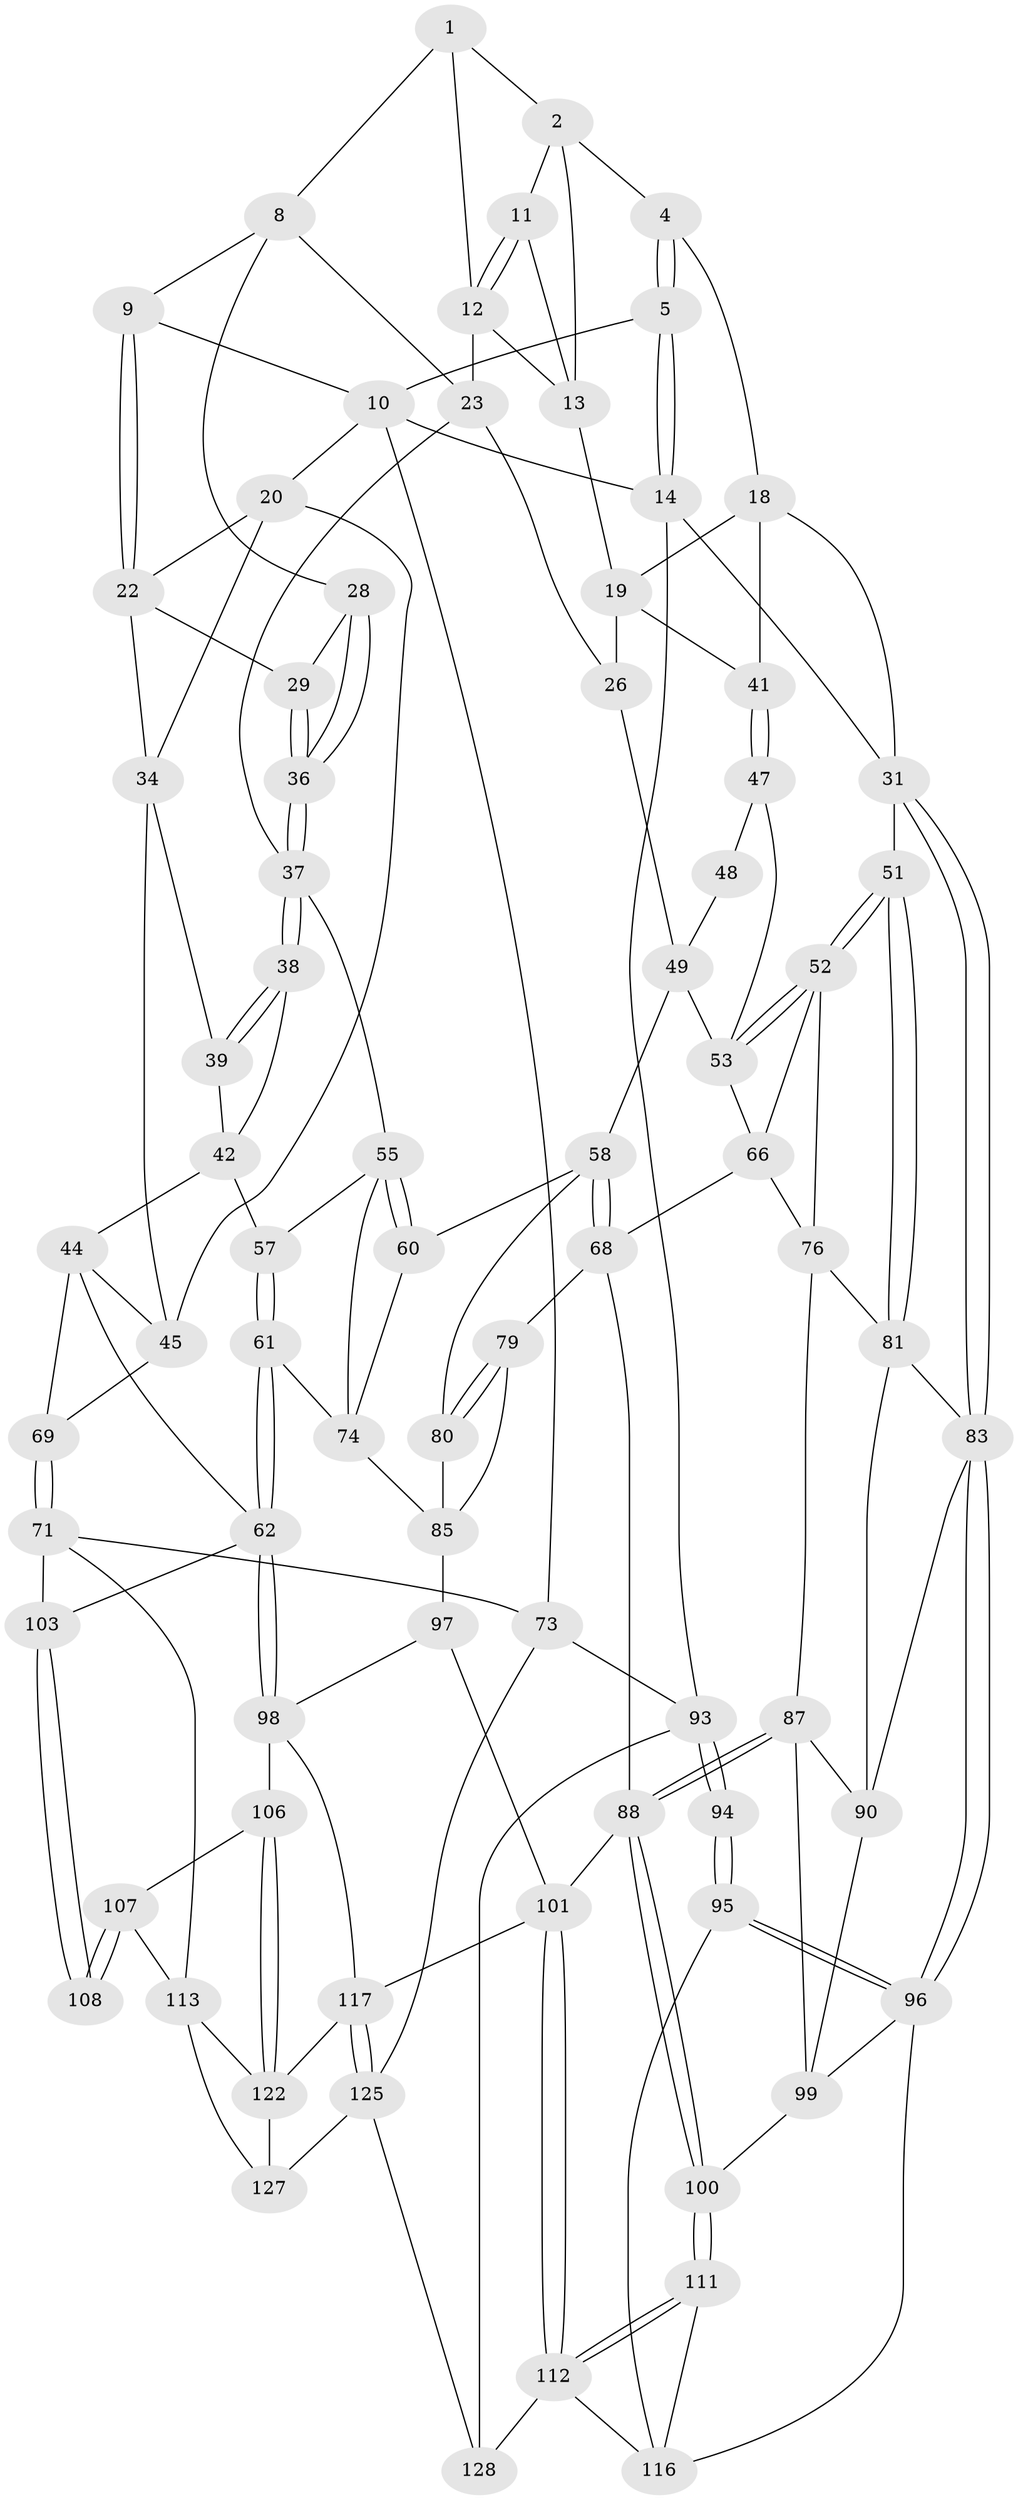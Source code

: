 // original degree distribution, {3: 0.023076923076923078, 4: 0.23076923076923078, 5: 0.5153846153846153, 6: 0.23076923076923078}
// Generated by graph-tools (version 1.1) at 2025/42/03/06/25 10:42:32]
// undirected, 78 vertices, 173 edges
graph export_dot {
graph [start="1"]
  node [color=gray90,style=filled];
  1 [pos="+0.6007140742027439+0",super="+7"];
  2 [pos="+0.679775519083125+0.013910991835585113",super="+3"];
  4 [pos="+1+0"];
  5 [pos="+1+0",super="+6"];
  8 [pos="+0.5341345961238204+0.12459895217949633",super="+24"];
  9 [pos="+0.3968963541240668+0"];
  10 [pos="+0.40489901009969914+0",super="+15"];
  11 [pos="+0.6785705026198298+0.027811150776280786"];
  12 [pos="+0.6280381660738208+0.09932403127610799",super="+17"];
  13 [pos="+0.7327031321153373+0.04166783777872224",super="+16"];
  14 [pos="+1+0"];
  18 [pos="+0.9802586926347808+0",super="+33"];
  19 [pos="+0.7150492024141+0.16659806850395348",super="+25"];
  20 [pos="+0+0",super="+21"];
  22 [pos="+0.3050303168174776+0.11895776357716098",super="+30"];
  23 [pos="+0.5789707991725991+0.25663600591369534",super="+27"];
  26 [pos="+0.6353807540779133+0.2988155446134607"];
  28 [pos="+0.4972714555772018+0.17041868476968478"];
  29 [pos="+0.3653058544670818+0.1513782334902094"];
  31 [pos="+1+0.31540558289926246",super="+32"];
  34 [pos="+0.2902957653469098+0.15920657131229984",super="+35"];
  36 [pos="+0.43236708544173613+0.2711822774531984"];
  37 [pos="+0.4214259804814348+0.32567961716830196",super="+40"];
  38 [pos="+0.3789009830368896+0.304328691556799"];
  39 [pos="+0.3037097044948384+0.19816905714829552"];
  41 [pos="+0.7718569143760058+0.23318721396852832"];
  42 [pos="+0.27199060231522865+0.3198948219618095",super="+43"];
  44 [pos="+0.15919846240508803+0.3307750871299923",super="+64"];
  45 [pos="+0.1609496457367474+0.27923097589626483",super="+46"];
  47 [pos="+0.7864237747335767+0.2694097706373339",super="+54"];
  48 [pos="+0.7689017889874622+0.37350443922980425"];
  49 [pos="+0.7598694773377986+0.3823653823911378",super="+50"];
  51 [pos="+1+0.3611616676414832"];
  52 [pos="+0.9955663138260423+0.37092325971460943",super="+70"];
  53 [pos="+0.9107514892843848+0.3642981642051052",super="+65"];
  55 [pos="+0.4505021522862363+0.3912501427224573",super="+56"];
  57 [pos="+0.2690171082570033+0.37084391657812016"];
  58 [pos="+0.6963924198266509+0.42581807454861226",super="+59"];
  60 [pos="+0.4649273665979457+0.4195649854979252"];
  61 [pos="+0.24563609112164322+0.5415714221089385"];
  62 [pos="+0.2014803177979984+0.5538455058221821",super="+63"];
  66 [pos="+0.8052489422004957+0.471878113978217",super="+67"];
  68 [pos="+0.7155234406612238+0.4860611117262861",super="+78"];
  69 [pos="+0+0.4784322933114975"];
  71 [pos="+0+0.7448138881836388",super="+72"];
  73 [pos="+0+1"];
  74 [pos="+0.2563032745380945+0.5401748257736817",super="+75"];
  76 [pos="+0.8846642788950361+0.5273380616939708",super="+77"];
  79 [pos="+0.6767796917145209+0.5902552212085057"];
  80 [pos="+0.5586657815258393+0.5050388678744444"];
  81 [pos="+0.9733730074298298+0.5502177973012654",super="+82"];
  83 [pos="+1+0.7563878573812257",super="+84"];
  85 [pos="+0.5055328082437761+0.6027114789361162",super="+86"];
  87 [pos="+0.7947651872733635+0.6332776411832528",super="+92"];
  88 [pos="+0.7336011408352954+0.6359333938775049",super="+89"];
  90 [pos="+0.9465159982782682+0.6474427907236078",super="+91"];
  93 [pos="+1+1",super="+130"];
  94 [pos="+1+0.9271217187660173",super="+129"];
  95 [pos="+1+0.846730856062939",super="+121"];
  96 [pos="+1+0.8242555747048731",super="+110"];
  97 [pos="+0.4360074350528476+0.6718121962509802"];
  98 [pos="+0.2699137056015803+0.7335706818908408",super="+105"];
  99 [pos="+0.8383532550443579+0.7535414299381495",super="+109"];
  100 [pos="+0.7516754297271946+0.6925259724154533"];
  101 [pos="+0.5721195155132527+0.793633278033324",super="+102"];
  103 [pos="+0.10511496198407878+0.7065758792938608",super="+104"];
  106 [pos="+0.18318464284295033+0.7971238713764047"];
  107 [pos="+0.12895415633094343+0.766942178345971",super="+114"];
  108 [pos="+0.10869839075384675+0.716073380790444",super="+115"];
  111 [pos="+0.7548233074234892+0.7973171833501312"];
  112 [pos="+0.6116602201212068+0.8817749240281673",super="+120"];
  113 [pos="+0+0.8637110041213151",super="+123"];
  116 [pos="+0.8505792837873355+0.8056112458233324",super="+119"];
  117 [pos="+0.3684371006675814+0.8460565438353963",super="+118"];
  122 [pos="+0.19558049930723403+0.8993257669421211",super="+124"];
  125 [pos="+0.5077904332518527+1",super="+126"];
  127 [pos="+0.22202686016567535+1"];
  128 [pos="+0.612638810943018+1"];
  1 -- 2;
  1 -- 8;
  1 -- 12;
  2 -- 11;
  2 -- 4;
  2 -- 13;
  4 -- 5;
  4 -- 5;
  4 -- 18;
  5 -- 14;
  5 -- 14;
  5 -- 10;
  8 -- 9;
  8 -- 28;
  8 -- 23;
  9 -- 10;
  9 -- 22;
  9 -- 22;
  10 -- 73;
  10 -- 20;
  10 -- 14;
  11 -- 12;
  11 -- 12;
  11 -- 13;
  12 -- 13;
  12 -- 23;
  13 -- 19;
  14 -- 31;
  14 -- 93;
  18 -- 19;
  18 -- 41;
  18 -- 31;
  19 -- 41;
  19 -- 26;
  20 -- 34;
  20 -- 22;
  20 -- 45;
  22 -- 34;
  22 -- 29;
  23 -- 26;
  23 -- 37;
  26 -- 49;
  28 -- 29;
  28 -- 36;
  28 -- 36;
  29 -- 36;
  29 -- 36;
  31 -- 83;
  31 -- 83;
  31 -- 51;
  34 -- 39;
  34 -- 45;
  36 -- 37;
  36 -- 37;
  37 -- 38;
  37 -- 38;
  37 -- 55;
  38 -- 39;
  38 -- 39;
  38 -- 42;
  39 -- 42;
  41 -- 47;
  41 -- 47;
  42 -- 57;
  42 -- 44;
  44 -- 45;
  44 -- 69;
  44 -- 62;
  45 -- 69;
  47 -- 48 [weight=2];
  47 -- 53;
  48 -- 49;
  49 -- 53;
  49 -- 58;
  51 -- 52;
  51 -- 52;
  51 -- 81;
  51 -- 81;
  52 -- 53;
  52 -- 53;
  52 -- 66;
  52 -- 76;
  53 -- 66;
  55 -- 60;
  55 -- 60;
  55 -- 57;
  55 -- 74;
  57 -- 61;
  57 -- 61;
  58 -- 68;
  58 -- 68;
  58 -- 80;
  58 -- 60;
  60 -- 74;
  61 -- 62;
  61 -- 62;
  61 -- 74;
  62 -- 98;
  62 -- 98;
  62 -- 103;
  66 -- 68;
  66 -- 76;
  68 -- 88;
  68 -- 79;
  69 -- 71;
  69 -- 71;
  71 -- 103;
  71 -- 73;
  71 -- 113;
  73 -- 93;
  73 -- 125;
  74 -- 85;
  76 -- 81;
  76 -- 87;
  79 -- 80;
  79 -- 80;
  79 -- 85;
  80 -- 85;
  81 -- 90;
  81 -- 83;
  83 -- 96;
  83 -- 96;
  83 -- 90;
  85 -- 97;
  87 -- 88;
  87 -- 88;
  87 -- 99;
  87 -- 90;
  88 -- 100;
  88 -- 100;
  88 -- 101;
  90 -- 99;
  93 -- 94 [weight=2];
  93 -- 94;
  93 -- 128;
  94 -- 95 [weight=2];
  94 -- 95;
  95 -- 96;
  95 -- 96;
  95 -- 116;
  96 -- 116;
  96 -- 99;
  97 -- 98;
  97 -- 101;
  98 -- 106;
  98 -- 117;
  99 -- 100;
  100 -- 111;
  100 -- 111;
  101 -- 112;
  101 -- 112;
  101 -- 117;
  103 -- 108;
  103 -- 108;
  106 -- 107;
  106 -- 122;
  106 -- 122;
  107 -- 108 [weight=2];
  107 -- 108;
  107 -- 113;
  111 -- 112;
  111 -- 112;
  111 -- 116;
  112 -- 116;
  112 -- 128;
  113 -- 122;
  113 -- 127;
  117 -- 125;
  117 -- 125;
  117 -- 122;
  122 -- 127;
  125 -- 128;
  125 -- 127;
}
